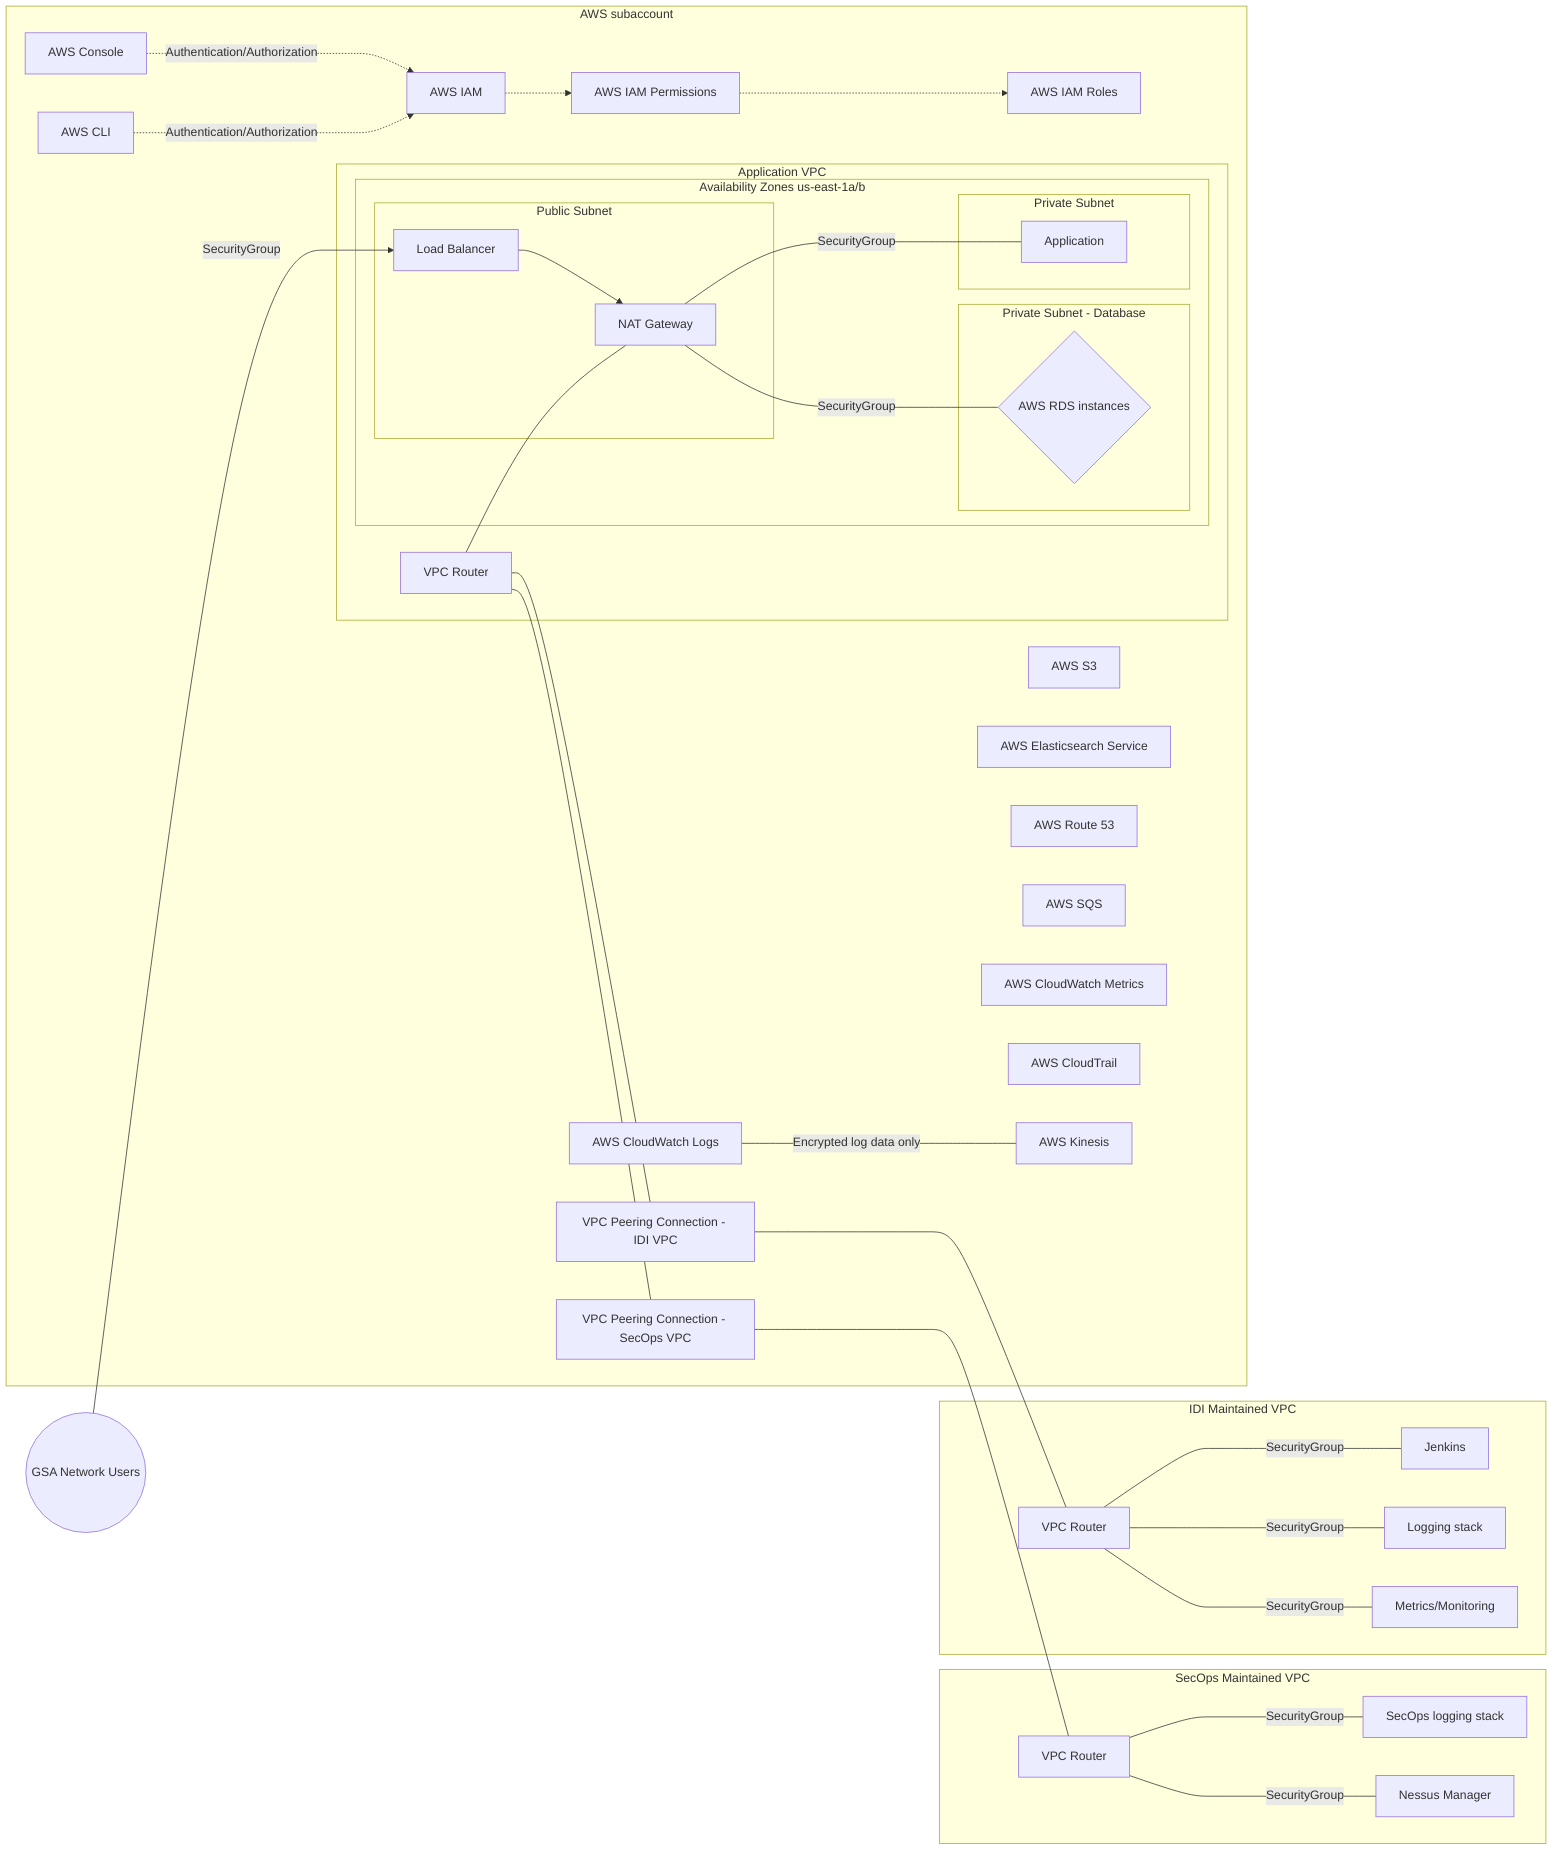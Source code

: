 %% title: Architecture Option B
%% description: DevSecOps high level architecture Option B
graph LR
  gsa-users(("GSA Network Users"))
  subgraph SecOps Maintained VPC
    vpc-router-secops["VPC Router"]
    secops-log["SecOps logging stack"]
    secops-nessusmanager["Nessus Manager"]
  end
  subgraph IDI Maintained VPC
    vpc-router-mgmt["VPC Router"]
    mgmt-jenkins["Jenkins"]
    mgmt-log["Logging stack"]
    mgmt-monitoring["Metrics/Monitoring"]
  end
  subgraph AWS subaccount
    iam["AWS IAM"]
    iam-perms["AWS IAM Permissions"]
    iam-roles["AWS IAM Roles"]
    aws-console["AWS Console"]
    aws-cli["AWS CLI"]
    s3["AWS S3"]
    kinesis["AWS Kinesis"]
    elasticsearch["AWS Elasticsearch Service"]
    route53["AWS Route 53"]
    aws-sqs["AWS SQS"]
    cloudwatch["AWS CloudWatch Metrics"]
    cloudwatch-logs["AWS CloudWatch Logs"]
    cloudtrail["AWS CloudTrail"]
    vpc-peering-secops["VPC Peering Connection - SecOps VPC"]
    subgraph Application VPC
      subgraph Availability Zones us-east-1a/b
        subgraph Public Subnet
          app-nat["NAT Gateway"]
          app-elb["Load Balancer"]
        end
        subgraph Private Subnet
          app-app["Application"]
        end
        subgraph Private Subnet - Database
          app-rds{"AWS RDS instances"}
        end
      end
      vpc-router-apps["VPC Router"]
    end
    vpc-peering-pipeline["VPC Peering Connection - IDI VPC"]
  end

  cloudwatch-logs-- Encrypted log data only --- kinesis

  aws-console-."Authentication/Authorization".->iam
  aws-cli-."Authentication/Authorization".->iam
  iam-.->iam-perms
  iam-perms-.->iam-roles

  vpc-peering-pipeline---vpc-router-mgmt
  vpc-peering-secops---vpc-router-secops

  vpc-router-secops--SecurityGroup---secops-log
  vpc-router-secops--SecurityGroup---secops-nessusmanager

  vpc-router-mgmt--SecurityGroup---mgmt-jenkins
  vpc-router-mgmt--SecurityGroup---mgmt-log
  vpc-router-mgmt--SecurityGroup---mgmt-monitoring

  vpc-router-apps---vpc-peering-pipeline
  vpc-router-apps---vpc-peering-secops
  vpc-router-apps---app-nat

  app-elb-->app-nat
  app-nat--SecurityGroup---app-app
  app-nat--SecurityGroup---app-rds

  gsa-users--SecurityGroup-->app-elb